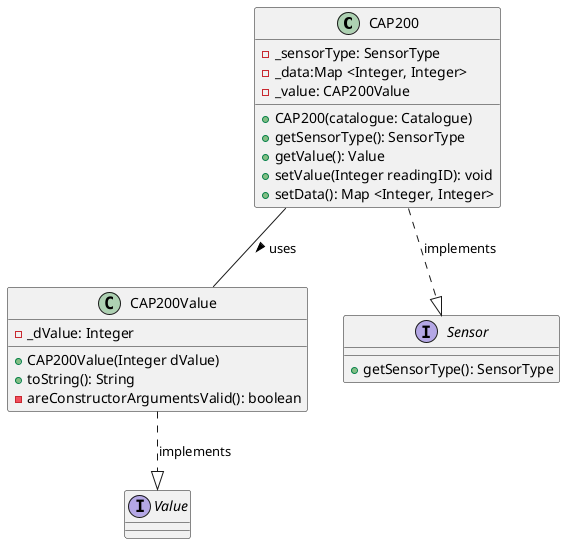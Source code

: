 @startuml CAP200_Class_Diagram

class CAP200 {
    - _sensorType: SensorType
    - _data:Map <Integer, Integer>
    - _value: CAP200Value

    + CAP200(catalogue: Catalogue)
    + getSensorType(): SensorType
    + getValue(): Value
    + setValue(Integer readingID): void
    + setData(): Map <Integer, Integer>
}

class CAP200Value {
    - _dValue: Integer

    + CAP200Value(Integer dValue)
    + toString(): String
    - areConstructorArgumentsValid(): boolean
}

interface Value {
}

interface Sensor {
    + getSensorType(): SensorType
}




CAP200 ..|> Sensor : implements
CAP200 -- CAP200Value : uses >
CAP200Value ..|> Value : implements

@enduml